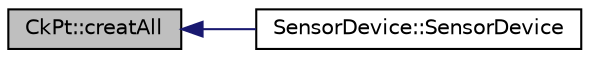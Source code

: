 digraph "CkPt::creatAll"
{
  edge [fontname="Helvetica",fontsize="10",labelfontname="Helvetica",labelfontsize="10"];
  node [fontname="Helvetica",fontsize="10",shape=record];
  rankdir="LR";
  Node4 [label="CkPt::creatAll",height=0.2,width=0.4,color="black", fillcolor="grey75", style="filled", fontcolor="black"];
  Node4 -> Node5 [dir="back",color="midnightblue",fontsize="10",style="solid"];
  Node5 [label="SensorDevice::SensorDevice",height=0.2,width=0.4,color="black", fillcolor="white", style="filled",URL="$class_sensor_device.html#a31ba196824ad72ac7e0fc960deb8bfa9"];
}
